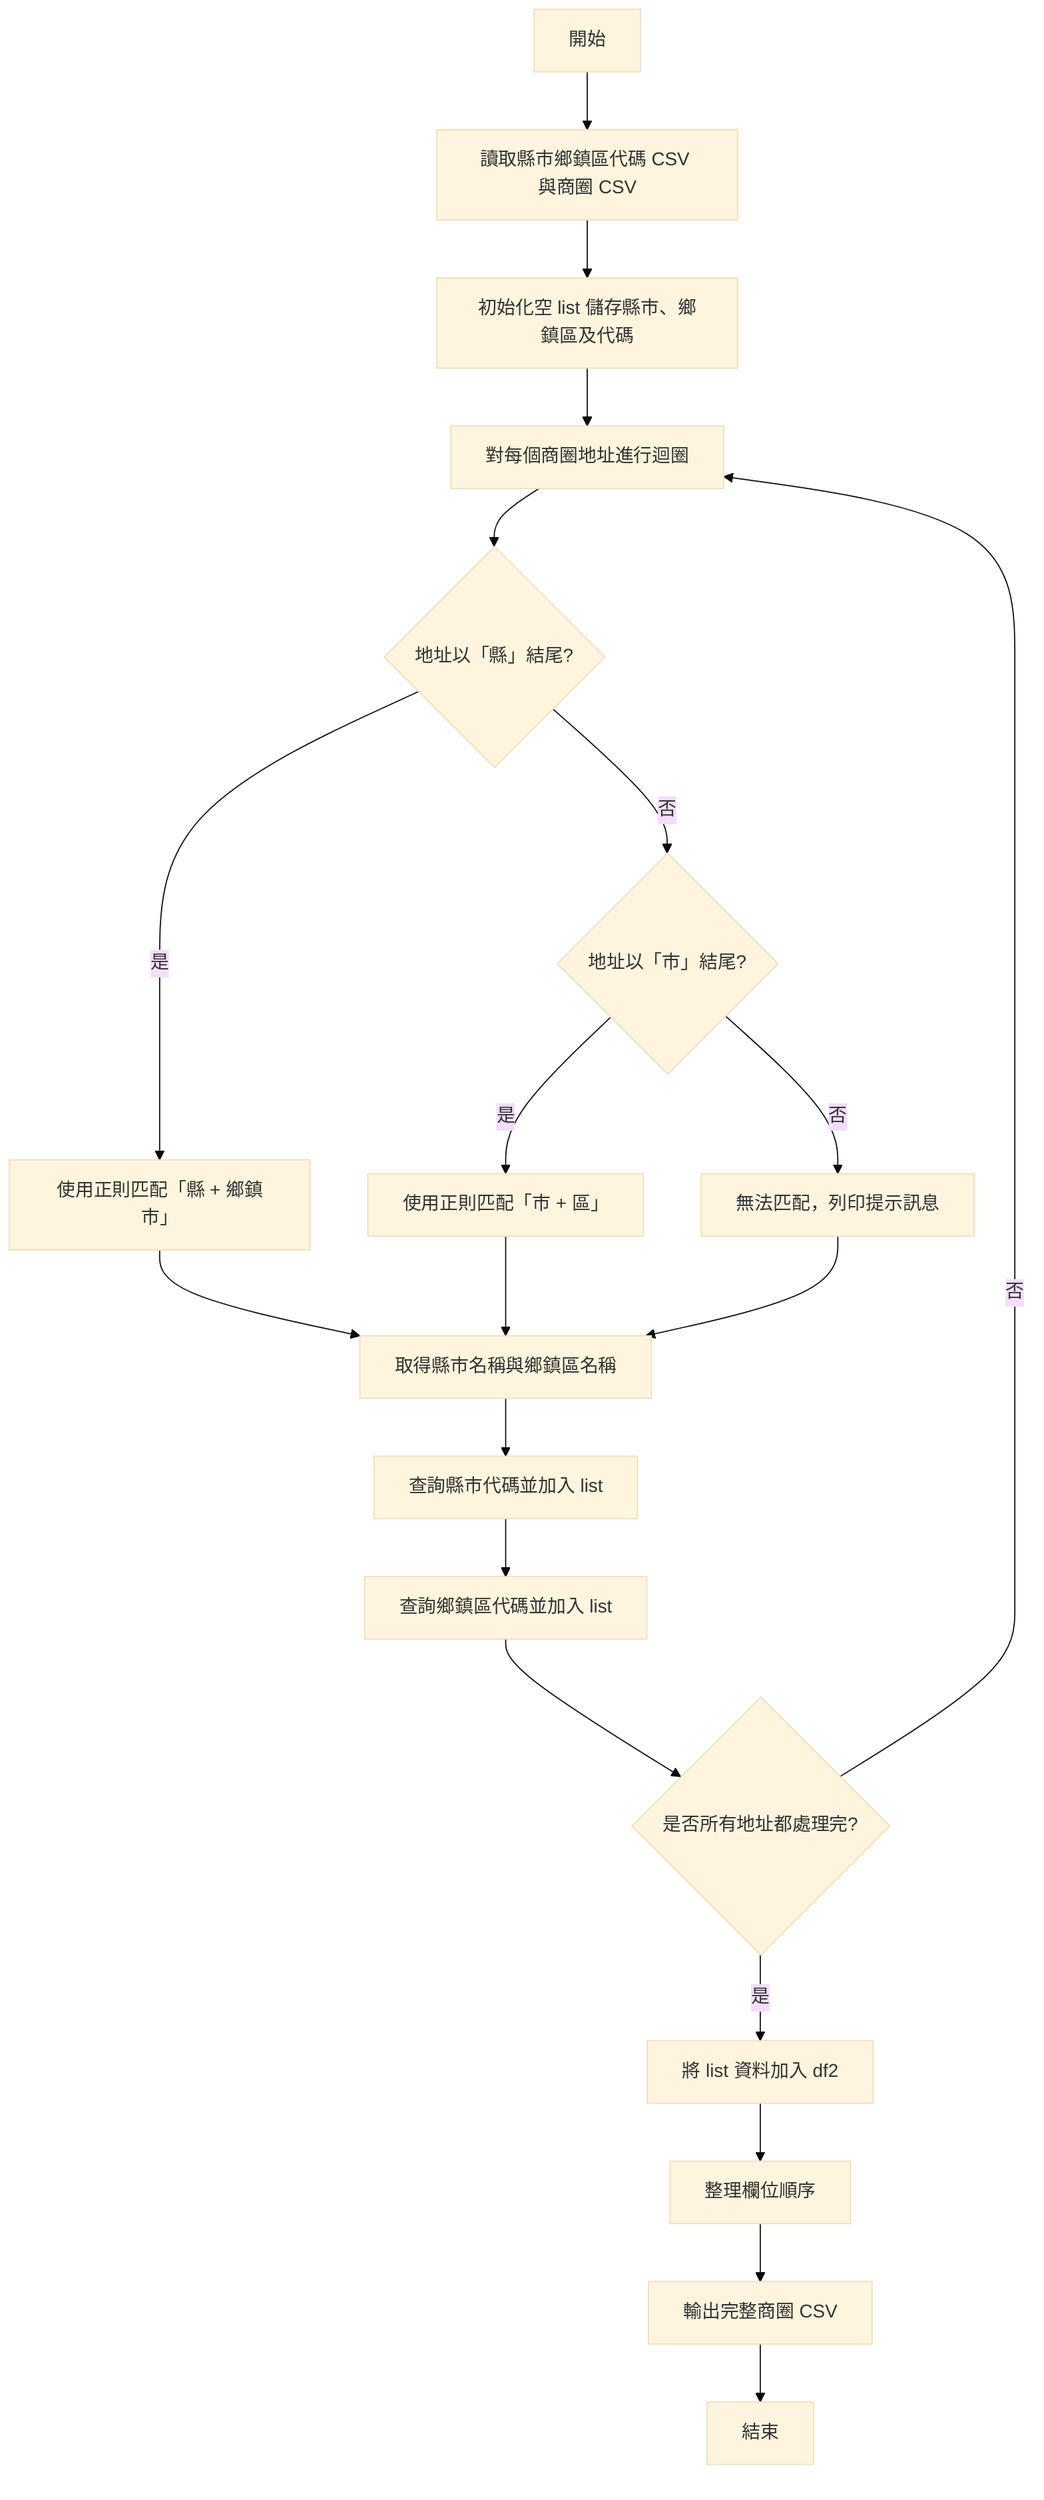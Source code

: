%%{init: {"theme":"base"}}%%
flowchart TD
    A[開始] --> B[讀取縣市鄉鎮區代碼 CSV 與商圈 CSV]
    B --> C[初始化空 list 儲存縣市、鄉鎮區及代碼]
    C --> D[對每個商圈地址進行迴圈]
    
    D --> E{地址以「縣」結尾?}
    E -->|是| F[使用正則匹配「縣 + 鄉鎮市」]
    E -->|否| G{地址以「市」結尾?}
    G -->|是| H[使用正則匹配「市 + 區」]
    G -->|否| I[無法匹配，列印提示訊息]
    
    F --> J[取得縣市名稱與鄉鎮區名稱]
    H --> J
    I --> J
    
    J --> K[查詢縣市代碼並加入 list]
    K --> L[查詢鄉鎮區代碼並加入 list]
    L --> M{是否所有地址都處理完?}
    M -->|否| D
    M -->|是| N[將 list 資料加入 df2]
    
    N --> O[整理欄位順序]
    O --> P[輸出完整商圈 CSV]
    P --> Q[結束]